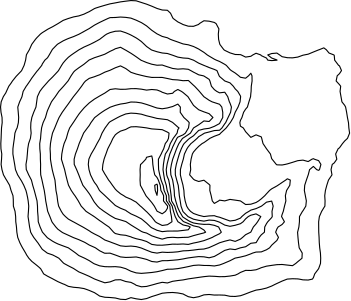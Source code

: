 <?xml version="1.0"?>
<!DOCTYPE ipe SYSTEM "ipe.dtd">
<ipe version="70218" creator="Ipe 7.2.20">
<info created="D:20210422165313" modified="D:20210616105414"/>
<ipestyle name="bettinacolors">
<color name="Bettina blue" value="0 0.4 0.796"/>
<color name="Bettina green" value="0.282 0.557 0"/>
<color name="Bettina yellow" value="1 0.604 0"/>
<color name="Bettina red" value="0.836 0 0.289"/>
</ipestyle>
<ipestyle name="tuecolors">
<color name="TUe red" value="0.967 0.192 0.192"/>
<color name="TUe cyan" value="0 0.635 0.871"/>
<color name="TUe blue" value="0 0.4 0.8"/>
<color name="TUe green" value="0.518 0.824 0"/>
<color name="TUe orange" value="1 0.604 0"/>
<color name="TUe darkred" value="0.839 0 0.29"/>
<color name="TUe darkpink" value="0.839 0 0.482"/>
<color name="TUe purple" value="0.678 0.125 0.678"/>
<color name="TUe darkblue" value="0.063 0.063 0.451"/>
<color name="TUe yellow" value="1 0.867 0"/>
<color name="TUe lime" value="0.808 0.875 0"/>
<color name="TUe aqua" value="0 0.675 0.51"/>
<color name="TUe marine" value="0 0.573 0.71"/>
</ipestyle>
<ipestyle name="extendedcolors">
<color name="CB light blue" value="0.651 0.807 0.89"/>
<color name="CB dark blue" value="0.121 0.47 0.705"/>
<color name="CB light green" value="0.698 0.874 0.541"/>
<color name="CB dark green" value="0.2 0.627 0.172"/>
<color name="CB light red" value="0.984 0.603 0.6"/>
<color name="CB dark red" value="0.89 0.102 0.109"/>
<color name="CB light orange" value="0.992 0.749 0.435"/>
<color name="CB dark orange" value="1 0.498 0"/>
<color name="CB light purple" value="0.792 0.698 0.839"/>
<color name="CB dark purple" value="0.415 0.239 0.603"/>
<color name="CB yellow" value="1 1 0.6"/>
<color name="CB brown" value="0.694 0.349 0.157"/>
<color name="CART 1" value="0.145 0.737 0.612"/>
<color name="CART 2" value="0.533 0.78 0.396"/>
<color name="CART 3" value="0.561 0.737 0.757"/>
<color name="CART 4" value="0.604 0.839 0.741"/>
<color name="CART 5" value="0.706 0.592 0.506"/>
<color name="CART 6" value="0.733 0.718 0.349"/>
<color name="CART 7" value="0.831 0.878 0.353"/>
<color name="CART 8" value="0.835 0.725 0.541"/>
<color name="CART 9" value="0.867 0.529 0.475"/>
<color name="CART 10" value="0.996 0.965 0.608"/>
<color name="CART 11" value="0.996 0.859 0.706"/>
<color name="CART 12" value="0.98 0.714 0.58"/>
<color name="CART 13" value="1 0.8 0.302"/>
<color name="Gray 0.0" value="0"/>
<color name="Gray 0.1" value="0.1"/>
<color name="Gray 0.2" value="0.2"/>
<color name="Gray 0.3" value="0.3"/>
<color name="Gray 0.4" value="0.4"/>
<color name="Gray 0.5" value="0.5"/>
<color name="Gray 0.6" value="0.6"/>
<color name="Gray 0.7" value="0.7"/>
<color name="Gray 0.8" value="0.8"/>
<color name="Gray 0.9" value="0.9"/>
<color name="Gray 1.0" value="1"/>
<dashstyle name="W dashed normal" value="[1 1.7] 0"/>
<dashstyle name="W dashed heavier" value="[2 3] 0"/>
<dashstyle name="W dashed fat" value="[3 5.1] 0"/>
<dashstyle name="W dashed ultrafat" value="[5 8.5] 0"/>
<dashstyle name="W dot normal" value="[0.01 0.8] 0"/>
<dashstyle name="W dot heavier" value="[0.01 1.6] 0"/>
<dashstyle name="W dot fat" value="[0.01 2.4] 0"/>
<dashstyle name="W dot ultrafat" value="[0.01 4] 0"/>
</ipestyle>
<ipestyle name="grids">
<gridsize name="1 pt" value="1"/>
<gridsize name="2 pts" value="2"/>
<gridsize name="4 pts" value="4"/>
<gridsize name="8 pts (~3 mm)" value="8"/>
<gridsize name="16 pts (~6 mm)" value="16"/>
<gridsize name="32 pts (~12 mm)" value="32"/>
<gridsize name="10 pts (~3.5 mm)" value="10"/>
<gridsize name="20 pts (~7 mm)" value="20"/>
<gridsize name="14 pts (~5 mm)" value="14"/>
<gridsize name="28 pts (~10 mm)" value="28"/>
<gridsize name="56 pts (~20 mm)" value="56"/>
<anglesize name="90 deg" value="90"/>
<anglesize name="60 deg" value="60"/>
<anglesize name="45 deg" value="45"/>
<anglesize name="30 deg" value="30"/>
<anglesize name="22.5 deg" value="22.5"/>
<anglesize name="10 deg" value="10"/>
<anglesize name="5 deg" value="5"/>
</ipestyle>
<ipestyle name="sizes">
<pen name="heavier" value="0.8"/>
<pen name="fat" value="1.2"/>
<pen name="ultrafat" value="2"/>
<pen name="1" value="1"/>
<pen name="2" value="2"/>
<pen name="3" value="3"/>
<pen name="4" value="4"/>
<pen name="5" value="5"/>
<pen name="6" value="6"/>
<pen name="7" value="7"/>
<pen name="8" value="8"/>
<pen name="9" value="9"/>
<pen name="10" value="10"/>
<symbolsize name="large" value="5"/>
<symbolsize name="1" value="1"/>
<symbolsize name="2" value="2"/>
<symbolsize name="3" value="3"/>
<symbolsize name="4" value="4"/>
<symbolsize name="5" value="5"/>
<symbolsize name="6" value="6"/>
<symbolsize name="7" value="7"/>
<symbolsize name="8" value="8"/>
<symbolsize name="9" value="9"/>
<symbolsize name="10" value="10"/>
<symbolsize name="small" value="2"/>
<symbolsize name="tiny" value="1.1"/>
<arrowsize name="large" value="10"/>
<arrowsize name="small" value="5"/>
<arrowsize name="tiny" value="3"/>
</ipestyle>
<ipestyle name="text">
<textsize name="large" value="\large"/>
<textsize name="small" value="\small"/>
<textsize name="tiny" value="\tiny"/>
<textsize name="Large" value="\Large"/>
<textsize name="LARGE" value="\LARGE"/>
<textsize name="huge" value="\huge"/>
<textsize name="Huge" value="\Huge"/>
<textsize name="footnote" value="\footnotesize"/>
<textstyle name="center" begin="\begin{center}" end="\end{center}"/>
<textstyle name="itemize" begin="\begin{itemize}" end="\end{itemize}"/>
<textstyle name="item" begin="\begin{itemize}\item{}" end="\end{itemize}"/>
</ipestyle>
<ipestyle name="transparency">
<opacity name="10%" value="0.1"/>
<opacity name="20%" value="0.2"/>
<opacity name="30%" value="0.3"/>
<opacity name="40%" value="0.4"/>
<opacity name="50%" value="0.5"/>
<opacity name="60%" value="0.6"/>
<opacity name="70%" value="0.7"/>
<opacity name="80%" value="0.8"/>
<opacity name="90%" value="0.9"/>
</ipestyle>
<ipestyle name="trimmed">
<symbol name="arrow/arc(spx)">
<path stroke="sym-stroke" fill="sym-stroke" pen="sym-pen">
0 0 m
-1 0.333 l
-1 -0.333 l
h
</path>
</symbol>
<symbol name="arrow/farc(spx)">
<path stroke="sym-stroke" fill="white" pen="sym-pen">
0 0 m
-1 0.333 l
-1 -0.333 l
h
</path>
</symbol>
<symbol name="arrow/ptarc(spx)">
<path stroke="sym-stroke" fill="sym-stroke" pen="sym-pen">
0 0 m
-1 0.333 l
-0.8 0 l
-1 -0.333 l
h
</path>
</symbol>
<symbol name="arrow/fptarc(spx)">
<path stroke="sym-stroke" fill="white" pen="sym-pen">
0 0 m
-1 0.333 l
-0.8 0 l
-1 -0.333 l
h
</path>
</symbol>
<symbol name="mark/circle(sx)" transformations="translations">
<path fill="sym-stroke">
0.6 0 0 0.6 0 0 e
0.4 0 0 0.4 0 0 e
</path>
</symbol>
<symbol name="mark/disk(sx)" transformations="translations">
<path fill="sym-stroke">
0.6 0 0 0.6 0 0 e
</path>
</symbol>
<symbol name="mark/fdisk(sfx)" transformations="translations">
<group>
<path fill="sym-fill">
0.5 0 0 0.5 0 0 e
</path>
<path fill="sym-stroke" fillrule="eofill">
0.6 0 0 0.6 0 0 e
0.4 0 0 0.4 0 0 e
</path>
</group>
</symbol>
<symbol name="mark/box(sx)" transformations="translations">
<path fill="sym-stroke" fillrule="eofill">
-0.6 -0.6 m
0.6 -0.6 l
0.6 0.6 l
-0.6 0.6 l
h
-0.4 -0.4 m
0.4 -0.4 l
0.4 0.4 l
-0.4 0.4 l
h
</path>
</symbol>
<symbol name="mark/square(sx)" transformations="translations">
<path fill="sym-stroke">
-0.6 -0.6 m
0.6 -0.6 l
0.6 0.6 l
-0.6 0.6 l
h
</path>
</symbol>
<symbol name="mark/fsquare(sfx)" transformations="translations">
<group>
<path fill="sym-fill">
-0.5 -0.5 m
0.5 -0.5 l
0.5 0.5 l
-0.5 0.5 l
h
</path>
<path fill="sym-stroke" fillrule="eofill">
-0.6 -0.6 m
0.6 -0.6 l
0.6 0.6 l
-0.6 0.6 l
h
-0.4 -0.4 m
0.4 -0.4 l
0.4 0.4 l
-0.4 0.4 l
h
</path>
</group>
</symbol>
<symbol name="mark/cross(sx)" transformations="translations">
<group>
<path fill="sym-stroke">
-0.43 -0.57 m
0.57 0.43 l
0.43 0.57 l
-0.57 -0.43 l
h
</path>
<path fill="sym-stroke">
-0.43 0.57 m
0.57 -0.43 l
0.43 -0.57 l
-0.57 0.43 l
h
</path>
</group>
</symbol>
<symbol name="arrow/fnormal(spx)">
<path stroke="sym-stroke" fill="white" pen="sym-pen">
0 0 m
-1 0.333 l
-1 -0.333 l
h
</path>
</symbol>
<symbol name="arrow/pointed(spx)">
<path stroke="sym-stroke" fill="sym-stroke" pen="sym-pen">
0 0 m
-1 0.333 l
-0.8 0 l
-1 -0.333 l
h
</path>
</symbol>
<symbol name="arrow/fpointed(spx)">
<path stroke="sym-stroke" fill="white" pen="sym-pen">
0 0 m
-1 0.333 l
-0.8 0 l
-1 -0.333 l
h
</path>
</symbol>
<symbol name="arrow/linear(spx)">
<path stroke="sym-stroke" pen="sym-pen">
-1 0.333 m
0 0 l
-1 -0.333 l
</path>
</symbol>
<symbol name="arrow/fdouble(spx)">
<path stroke="sym-stroke" fill="white" pen="sym-pen">
0 0 m
-1 0.333 l
-1 -0.333 l
h
-1 0 m
-2 0.333 l
-2 -0.333 l
h
</path>
</symbol>
<symbol name="arrow/double(spx)">
<path stroke="sym-stroke" fill="sym-stroke" pen="sym-pen">
0 0 m
-1 0.333 l
-1 -0.333 l
h
-1 0 m
-2 0.333 l
-2 -0.333 l
h
</path>
</symbol>
<tiling name="falling" angle="-60" step="4" width="1"/>
<tiling name="rising" angle="30" step="4" width="1"/>
</ipestyle>
<page>
<layer name="alpha"/>
<view layers="alpha" active="alpha"/>
<path layer="alpha" stroke="black" cap="1" join="1">
249.826 423.908 m
249.888 423.298 l
250.527 421.551 l
250.736 423.298 l
250.671 425.174 l
250.527 425.582 l
249.699 425.174 l
249.797 424.203 l
h
</path>
<path stroke="black" cap="1" join="1">
245.406 423.577 m
245.555 423.298 l
246.552 421.42 l
246.772 421.133 l
248.147 419.544 l
248.65 418.945 l
249.564 417.667 l
250.527 415.882 l
250.64 415.791 l
252.403 414.907 l
253.605 415.791 l
254.28 416.888 l
254.339 417.667 l
254.28 417.76 l
252.861 419.544 l
252.913 421.42 l
252.403 422.493 l
251.94 423.298 l
251.691 425.174 l
251.01 427.051 l
250.527 427.992 l
249.711 428.928 l
249.3 430.805 l
249.025 432.682 l
248.902 434.558 l
248.65 435.729 l
246.772 435.258 l
246.489 434.558 l
244.896 432.874 l
244.6 432.682 l
244.43 430.805 l
244.487 428.928 l
244.421 427.051 l
244.546 425.174 l
245.255 423.863 l
h
</path>
<path stroke="black" cap="1" join="1">
236.431 422.907 m
237.389 422.115 l
238.567 421.42 l
239.265 420.941 l
241.142 420.152 l
242.212 419.544 l
243.019 419.11 l
244.555 417.667 l
244.896 417.409 l
246.62 415.791 l
246.772 415.679 l
248.472 413.913 l
248.65 413.702 l
249.928 412.037 l
250.527 411.626 l
252.403 410.7 l
254.28 410.975 l
255.917 412.037 l
255.721 413.913 l
255.339 415.791 l
255.17 417.667 l
254.28 419.074 l
253.906 419.544 l
253.907 421.42 l
253.08 423.298 l
252.741 425.174 l
252.403 425.971 l
251.999 427.051 l
251.507 428.928 l
251.111 430.805 l
251.046 432.682 l
251.036 434.558 l
252.032 436.435 l
252.403 437.264 l
252.931 438.312 l
253.51 440.189 l
254.28 441.199 l
254.655 442.065 l
254.865 443.942 l
254.28 444.308 l
252.403 445.19 l
250.527 445.336 l
248.65 445.466 l
246.825 445.819 l
246.772 445.832 l
244.896 446.075 l
243.019 446.265 l
241.142 446.202 l
240.264 445.819 l
239.265 445.27 l
237.389 444.668 l
236.252 443.942 l
235.512 443.334 l
234.653 442.065 l
233.796 440.189 l
233.635 439.936 l
232.808 438.312 l
232.146 436.435 l
231.758 435.398 l
231.468 434.558 l
231.04 432.682 l
230.865 430.805 l
231.758 429.213 l
231.949 428.928 l
233.099 427.051 l
233.635 426.388 l
234.481 425.174 l
235.512 423.782 l
236.102 423.18 l
h
</path>
<path stroke="black" cap="1" join="1">
230.668 422.476 m
231.758 421.48 l
231.815 421.42 l
233.635 419.692 l
233.781 419.544 l
235.512 417.904 l
235.948 417.667 l
237.389 416.907 l
239.265 416.15 l
239.718 415.791 l
241.142 414.881 l
243.019 414.057 l
243.302 413.913 l
244.896 413.088 l
246.171 412.037 l
246.772 411.539 l
248.223 410.16 l
248.65 409.862 l
250.527 408.966 l
252.403 408.479 l
254.28 408.678 l
256.157 408.69 l
258.034 408.706 l
259.91 408.919 l
261.787 409.154 l
262.474 410.16 l
261.787 410.482 l
259.91 410.893 l
258.08 412.037 l
258.034 412.089 l
257.074 413.913 l
256.471 415.791 l
256.157 416.953 l
256.001 417.667 l
254.864 419.544 l
254.795 421.42 l
254.28 423.063 l
254.181 423.298 l
253.862 425.174 l
253.285 427.051 l
252.965 428.928 l
252.689 430.805 l
252.838 432.682 l
253.128 434.558 l
253.542 436.435 l
254.28 437.568 l
254.697 438.312 l
255.314 440.189 l
256.157 441.674 l
256.37 442.065 l
257.76 443.942 l
258.034 445.214 l
258.455 445.819 l
258.034 446.122 l
256.254 447.696 l
256.157 447.795 l
254.28 448.776 l
252.403 449.012 l
250.527 449.242 l
249.275 449.572 l
248.65 449.735 l
246.772 450.187 l
244.896 450.762 l
243.019 451.035 l
241.142 451.146 l
239.265 450.845 l
237.389 450.074 l
236.389 449.572 l
235.512 449.102 l
233.635 448.059 l
233.221 447.696 l
231.843 445.819 l
231.758 445.678 l
230.738 443.942 l
229.978 442.065 l
229.882 441.868 l
228.934 440.189 l
228.005 438.409 l
227.937 438.312 l
226.832 436.435 l
226.128 434.894 l
225.994 434.558 l
225.793 432.682 l
226.045 430.805 l
226.128 430.526 l
226.591 428.928 l
227.517 427.051 l
228.005 426.207 l
228.808 425.174 l
229.816 423.298 l
230.367 422.75 l
h
</path>
<path stroke="black" cap="1" join="1">
226.149 422.138 m
226.623 421.42 l
227.695 419.544 l
228.005 419.057 l
229.118 417.667 l
229.882 416.923 l
231.44 415.791 l
231.758 415.58 l
233.635 414.317 l
234.316 413.913 l
235.512 413.235 l
237.389 412.701 l
239.265 412.123 l
239.428 412.037 l
241.142 410.887 l
242.311 410.16 l
243.019 409.733 l
244.896 408.564 l
245.553 408.283 l
246.772 407.97 l
248.65 406.971 l
250.32 406.406 l
250.527 406.334 l
252.403 405.786 l
254.28 406.319 l
255.655 406.406 l
256.157 406.434 l
256.595 406.406 l
258.034 406.31 l
259.91 406.403 l
260.062 406.406 l
261.787 406.455 l
263.664 407.043 l
265.541 407.547 l
267.417 408.023 l
268.029 408.283 l
267.417 409.069 l
265.63 410.16 l
265.541 410.167 l
263.664 410.568 l
261.787 411.405 l
260.2 412.037 l
259.91 412.221 l
258.342 413.913 l
258.034 414.483 l
257.498 415.791 l
256.907 417.667 l
256.157 418.9 l
255.771 419.544 l
255.619 421.42 l
255.371 423.298 l
255.097 425.174 l
254.749 427.051 l
254.28 428.138 l
254.023 428.928 l
253.848 430.805 l
254.154 432.682 l
254.28 433.247 l
254.624 434.558 l
255.143 436.435 l
255.93 438.312 l
256.157 438.92 l
256.769 440.189 l
257.686 442.065 l
258.034 442.505 l
259.91 443.321 l
260.742 443.942 l
261.787 445.704 l
261.866 445.819 l
262.132 447.696 l
261.787 448.137 l
260.202 449.572 l
259.91 449.984 l
258.886 451.449 l
258.936 453.326 l
258.034 454.395 l
256.157 453.517 l
255.402 453.326 l
254.28 453.013 l
252.403 452.71 l
250.527 452.99 l
249.501 453.326 l
248.65 453.633 l
246.772 454.273 l
244.896 454.824 l
243.019 455.095 l
241.142 455.148 l
239.265 454.688 l
237.389 454.416 l
235.512 453.923 l
233.806 453.326 l
233.635 453.257 l
231.758 452.194 l
230.627 451.449 l
229.882 450.918 l
228.125 449.572 l
228.005 449.449 l
226.727 447.696 l
226.128 446.677 l
225.472 445.819 l
224.251 444.174 l
224.096 443.942 l
223.307 442.065 l
222.505 440.189 l
222.375 439.799 l
221.883 438.312 l
221.167 436.435 l
220.697 434.558 l
220.728 432.682 l
221.595 430.805 l
222.364 428.928 l
222.375 428.897 l
223.078 427.051 l
223.843 425.174 l
224.251 424.649 l
225.299 423.298 l
225.944 422.421 l
h
</path>
<path stroke="black" cap="1" join="1">
220.749 421.734 m
220.987 421.42 l
222.195 419.544 l
222.375 419.207 l
223.238 417.667 l
224.251 416.582 l
224.977 415.791 l
226.128 415.039 l
227.882 413.913 l
228.005 413.837 l
229.882 412.451 l
230.517 412.037 l
231.758 411.145 l
233.217 410.16 l
233.635 409.725 l
234.902 408.283 l
235.512 407.802 l
237.389 407.349 l
239.265 407.158 l
241.142 406.603 l
241.546 406.406 l
243.019 405.936 l
244.896 405.523 l
246.772 404.936 l
247.493 404.53 l
248.65 403.883 l
250.527 403.615 l
252.403 403.597 l
254.28 403.768 l
256.157 403.983 l
258.034 403.951 l
259.91 404.038 l
261.787 403.881 l
263.664 404.373 l
264.498 404.53 l
265.541 404.757 l
267.417 405.241 l
269.294 405.939 l
270.435 406.406 l
271.171 406.828 l
273.048 407.735 l
273.684 408.283 l
273.048 409.464 l
272.719 410.16 l
271.171 410.752 l
269.294 411.124 l
267.417 411.099 l
265.541 411.281 l
263.664 411.6 l
262.589 412.037 l
261.787 412.471 l
259.91 413.694 l
259.708 413.913 l
258.62 415.791 l
258.034 417.076 l
257.83 417.667 l
257.257 419.544 l
256.806 421.42 l
256.723 423.298 l
256.471 425.174 l
256.157 427.045 l
256.156 427.051 l
255.515 428.928 l
255.397 430.805 l
255.714 432.682 l
256.157 434.482 l
256.178 434.558 l
256.874 436.435 l
257.564 438.312 l
258.034 439.377 l
258.406 440.189 l
259.712 442.065 l
259.91 442.165 l
261.787 443.41 l
262.555 443.942 l
263.664 445.782 l
263.698 445.819 l
265.541 446.956 l
266.561 447.696 l
267.417 448.331 l
269.294 448.137 l
270.663 449.572 l
269.294 450.944 l
267.884 451.449 l
267.417 451.601 l
265.541 452.353 l
264.375 453.326 l
263.664 453.944 l
262.857 455.203 l
261.787 456.88 l
261.661 457.079 l
259.91 458.563 l
259.349 458.956 l
258.034 459.658 l
256.773 458.956 l
256.157 458.292 l
254.28 458.031 l
252.403 458.66 l
251.883 458.956 l
250.527 459.485 l
248.65 459.652 l
246.772 459.432 l
244.896 459.773 l
243.019 459.962 l
241.142 459.947 l
239.265 459.74 l
237.389 459.719 l
235.512 459.913 l
233.635 459.654 l
232.603 458.956 l
231.758 458.372 l
229.882 457.317 l
229.487 457.079 l
228.005 456.196 l
226.65 455.203 l
226.128 454.813 l
224.57 453.326 l
224.251 453.001 l
222.933 451.449 l
222.375 450.734 l
221.593 449.572 l
220.498 447.898 l
220.356 447.696 l
219.088 445.819 l
218.621 444.626 l
218.398 443.942 l
217.888 442.065 l
217.085 440.189 l
216.744 438.906 l
216.606 438.312 l
216.258 436.435 l
216.117 434.558 l
216.696 432.682 l
216.744 432.529 l
217.272 430.805 l
217.689 428.928 l
218.155 427.051 l
218.621 425.352 l
218.678 425.174 l
219.669 423.298 l
220.536 422.016 l
h
</path>
<path stroke="black" cap="1" join="1">
214.549 421.272 m
214.755 419.544 l
214.868 418.872 l
215.114 417.667 l
216.071 415.791 l
216.744 414.739 l
217.563 413.913 l
218.621 412.993 l
220.356 412.037 l
220.498 411.978 l
222.375 410.939 l
223.813 410.16 l
224.251 409.909 l
226.128 408.781 l
226.844 408.283 l
228.005 407.646 l
229.882 406.71 l
230.32 406.406 l
231.758 405.465 l
233.635 404.797 l
234.309 404.53 l
235.512 404.089 l
237.389 403.365 l
239.265 403.175 l
241.142 403.286 l
243.019 403.094 l
244.629 402.653 l
244.896 402.573 l
246.772 401.796 l
248.65 401.059 l
250.402 400.776 l
250.527 400.753 l
250.648 400.776 l
252.403 401.089 l
254.28 400.991 l
256.157 401.064 l
258.034 401.221 l
259.91 401.563 l
261.787 401.644 l
263.664 401.844 l
265.541 402.097 l
267.417 402.221 l
269.024 402.653 l
269.294 402.747 l
271.171 403.582 l
273.048 404.467 l
273.251 404.53 l
274.924 405.032 l
276.801 405.501 l
278.678 404.973 l
280.555 405.773 l
281.341 406.406 l
282.431 407.384 l
284.255 408.283 l
284.308 408.326 l
285.215 410.16 l
286.185 411.263 l
286.747 412.037 l
287.898 413.913 l
286.185 414.872 l
284.308 414.393 l
283.389 413.913 l
282.431 413.088 l
281.533 412.037 l
280.555 411.332 l
278.678 410.773 l
276.801 410.394 l
274.924 410.836 l
273.048 411.872 l
272.621 412.037 l
271.171 412.518 l
269.294 412.643 l
267.417 412.263 l
265.541 412.552 l
263.664 412.958 l
261.787 413.845 l
261.681 413.913 l
259.91 415.677 l
259.843 415.791 l
259.176 417.667 l
258.879 419.544 l
258.566 421.42 l
258.384 423.298 l
258.17 425.174 l
258.034 425.598 l
257.63 427.051 l
257.131 428.928 l
257.11 430.805 l
257.471 432.682 l
257.995 434.558 l
258.034 434.681 l
258.556 436.435 l
259.278 438.312 l
259.91 439.612 l
260.281 440.189 l
261.787 441.669 l
262.272 442.065 l
263.664 442.988 l
264.583 443.942 l
265.541 444.931 l
267.417 445.44 l
269.294 445.677 l
269.697 445.819 l
271.171 446.389 l
273.048 447.39 l
273.187 447.696 l
274.194 449.572 l
274.198 451.449 l
273.855 453.326 l
273.048 454.334 l
271.171 454.947 l
270.376 455.203 l
269.294 455.767 l
267.417 457.048 l
267.383 457.079 l
265.791 458.956 l
265.541 459.257 l
264.057 460.833 l
263.664 461.176 l
262.029 462.71 l
261.787 462.891 l
259.91 462.822 l
258.034 463.095 l
256.157 463.207 l
254.28 463.613 l
252.403 463.993 l
250.527 464.01 l
248.65 463.999 l
246.772 464.309 l
245.565 464.586 l
244.896 464.747 l
243.019 465.219 l
241.142 465.839 l
240.287 466.464 l
239.265 467.206 l
237.389 468.152 l
235.512 467.469 l
233.635 466.58 l
233.328 466.464 l
231.758 465.902 l
229.882 464.951 l
228.866 464.586 l
228.005 464.25 l
226.128 463.657 l
224.796 462.71 l
224.251 462.103 l
223.38 460.833 l
222.375 459.501 l
221.967 458.956 l
220.498 457.14 l
220.452 457.079 l
219.111 455.203 l
218.621 454.494 l
217.758 453.326 l
216.744 451.907 l
216.413 451.449 l
215.279 449.572 l
214.868 448.639 l
214.469 447.696 l
213.714 445.819 l
212.991 444.149 l
212.905 443.942 l
212.498 442.065 l
212.171 440.189 l
212.032 438.312 l
212.148 436.435 l
212.169 434.558 l
212.47 432.682 l
212.811 430.805 l
212.991 430.055 l
213.279 428.928 l
213.795 427.051 l
213.982 425.174 l
214.157 423.298 l
214.503 421.565 l
h
</path>
<path stroke="black" cap="1" join="1">
210.294 420.953 m
210.468 419.544 l
210.827 417.667 l
211.114 416.095 l
211.184 415.791 l
211.965 413.913 l
212.697 412.037 l
212.991 411.6 l
214.1 410.16 l
214.868 409.328 l
216.314 408.283 l
216.744 408.035 l
218.621 407.177 l
220.284 406.406 l
220.498 406.313 l
222.375 405.593 l
224.251 404.749 l
224.686 404.53 l
226.128 403.663 l
228.005 402.824 l
228.363 402.653 l
229.882 401.593 l
231.531 400.776 l
231.758 400.702 l
233.635 400.732 l
235.512 400.075 l
237.389 399.381 l
239.265 399.194 l
241.142 399.251 l
243.019 399.362 l
244.896 398.958 l
245.145 398.899 l
246.772 398.487 l
248.65 397.728 l
250.527 397.529 l
252.403 398.023 l
254.28 398.036 l
256.157 398.18 l
258.034 398.348 l
259.91 398.65 l
261.142 398.899 l
261.787 399.02 l
263.664 399.275 l
265.541 399.499 l
267.417 399.414 l
269.294 399.065 l
271.171 399.549 l
273.048 400.618 l
273.279 400.776 l
274.924 401.734 l
276.801 402.246 l
278.678 402.017 l
280.555 402.651 l
280.565 402.653 l
282.431 403.042 l
284.308 404.287 l
286.185 404.518 l
286.218 404.53 l
287.33 406.406 l
288.062 407.328 l
289.201 408.283 l
289.307 410.16 l
289.938 411.358 l
290.4 412.037 l
291.815 413.547 l
292.014 413.913 l
291.929 415.791 l
292.345 417.667 l
291.815 419.478 l
289.938 419.092 l
288.146 417.667 l
288.062 417.634 l
286.185 416.775 l
284.308 416.228 l
283.633 415.791 l
282.431 415.091 l
281.066 413.913 l
280.555 413.343 l
278.678 412.57 l
276.801 412.312 l
274.924 412.99 l
273.048 413.67 l
272.013 413.913 l
271.171 414.224 l
269.294 414.142 l
267.454 413.913 l
267.417 413.911 l
267.397 413.913 l
265.541 414.366 l
263.664 415.025 l
262.581 415.791 l
261.787 416.692 l
261.215 417.667 l
260.66 419.544 l
260.323 421.42 l
260.209 423.298 l
259.91 424.946 l
259.883 425.174 l
259.381 427.051 l
258.938 428.928 l
258.953 430.805 l
259.429 432.682 l
259.91 434.304 l
259.991 434.558 l
260.405 436.435 l
261.31 438.312 l
261.787 439.05 l
262.754 440.189 l
263.664 440.922 l
264.962 442.065 l
265.541 442.678 l
267.417 443.812 l
267.647 443.942 l
269.294 444.356 l
271.171 444.868 l
273.048 444.987 l
273.918 445.819 l
274.924 447.324 l
275.233 447.696 l
276.111 449.572 l
276.801 450.992 l
277.016 451.449 l
277.324 453.326 l
276.801 454.768 l
276.579 455.203 l
275.993 457.079 l
274.924 458.669 l
273.048 458.448 l
272.061 458.956 l
271.171 459.612 l
270.12 460.833 l
269.575 462.71 l
269.294 463.306 l
267.417 464.505 l
267.18 464.586 l
265.541 464.935 l
263.664 465.905 l
262.673 466.464 l
261.787 466.927 l
259.91 467.107 l
258.034 466.98 l
256.157 467.229 l
254.28 467.828 l
252.748 468.34 l
252.403 468.466 l
250.527 468.386 l
248.65 468.746 l
246.772 469.36 l
244.896 470.135 l
244.74 470.217 l
243.019 471.443 l
242.061 472.093 l
241.142 472.697 l
239.265 473.815 l
238.967 473.971 l
237.389 474.854 l
235.512 474.316 l
234.899 473.971 l
233.635 473.391 l
231.758 472.367 l
231.006 472.093 l
229.882 471.708 l
228.005 471.093 l
226.128 470.286 l
226.027 470.217 l
224.251 468.754 l
223.66 468.34 l
222.375 467.465 l
221.03 466.464 l
220.498 465.921 l
219.602 464.586 l
218.621 462.912 l
218.487 462.71 l
216.894 460.833 l
216.744 460.671 l
215.172 458.956 l
214.868 458.499 l
213.905 457.079 l
212.991 455.869 l
212.526 455.203 l
211.659 453.326 l
211.114 452.089 l
210.897 451.449 l
210.379 449.572 l
209.516 447.696 l
209.237 446.773 l
208.977 445.819 l
208.756 443.942 l
208.613 442.065 l
208.304 440.189 l
208.345 438.312 l
208.528 436.435 l
208.541 434.558 l
208.625 432.682 l
208.597 430.805 l
208.667 428.928 l
209.121 427.051 l
209.237 426.519 l
209.523 425.174 l
209.943 423.298 l
210.257 421.249 l
h
</path>
<path stroke="black" cap="1" join="1">
207.031 420.71 m
207.338 419.544 l
207.361 419.255 l
207.503 417.667 l
207.541 415.791 l
207.707 413.913 l
207.781 412.037 l
208.443 410.16 l
209.237 408.38 l
209.293 408.283 l
210.948 406.406 l
211.114 406.252 l
212.991 405.006 l
213.861 404.53 l
214.868 404.047 l
216.744 403.333 l
218.606 402.653 l
218.621 402.644 l
220.498 401.319 l
221.249 400.776 l
222.375 399.875 l
224.251 399.019 l
224.514 398.899 l
226.128 398.045 l
227.709 397.023 l
228.005 396.877 l
229.882 396.168 l
231.758 395.872 l
233.635 395.824 l
235.512 395.881 l
237.389 395.697 l
239.265 395.158 l
239.288 395.146 l
241.142 394.229 l
243.019 393.635 l
244.896 393.457 l
246.772 393.606 l
248.65 393.778 l
250.527 394.045 l
252.403 394.466 l
254.28 394.946 l
256.157 394.979 l
257.771 395.146 l
258.034 395.171 l
259.91 395.507 l
261.787 395.894 l
263.664 396.318 l
265.541 396.45 l
267.417 396.308 l
269.294 396.294 l
271.171 396.125 l
273.048 396.478 l
274.518 397.023 l
274.924 397.205 l
276.801 398.007 l
278.515 398.899 l
278.678 398.959 l
280.555 399.325 l
282.431 399.787 l
284.308 400.481 l
284.986 400.776 l
286.185 401.127 l
288.062 401.187 l
289.938 401.951 l
291.059 402.653 l
291.815 403.605 l
292.822 404.53 l
293.692 405.311 l
294.256 406.406 l
293.692 407.438 l
293.241 408.283 l
293.692 409.451 l
294.123 410.16 l
295.569 411.061 l
296.405 412.037 l
295.569 413.551 l
295.361 413.913 l
295.569 414.662 l
295.993 415.791 l
296.429 417.667 l
296.918 419.544 l
296.74 421.42 l
297.18 423.298 l
297.445 423.724 l
298.335 425.174 l
298.517 427.051 l
297.445 427.504 l
296.869 427.051 l
295.569 426.19 l
294.072 425.174 l
293.692 424.927 l
291.815 423.894 l
291.042 423.298 l
289.938 422.106 l
289.325 421.42 l
288.062 420.281 l
287.115 419.544 l
286.185 418.972 l
284.308 418.353 l
282.431 418.246 l
280.556 419.544 l
280.555 419.545 l
278.678 419.824 l
276.801 420.087 l
274.924 419.548 l
273.048 419.821 l
272.732 419.544 l
271.171 418.638 l
270.428 419.544 l
270.031 421.42 l
269.54 423.298 l
269.59 425.174 l
269.294 425.485 l
267.417 426.994 l
265.541 426.537 l
264.109 427.051 l
263.664 427.351 l
262.282 428.928 l
262.659 430.805 l
262.529 432.682 l
262.789 434.558 l
263.26 436.435 l
263.664 437.145 l
264.67 438.312 l
265.541 439.189 l
266.764 440.189 l
267.417 440.536 l
269.294 441.872 l
269.544 442.065 l
271.171 442.823 l
273.048 443.507 l
273.434 443.942 l
274.924 445.316 l
275.442 445.819 l
276.801 447.599 l
276.9 447.696 l
278.01 449.572 l
278.675 451.449 l
278.678 451.456 l
279.7 453.326 l
280.424 455.203 l
280.555 456.393 l
280.638 457.079 l
280.555 457.348 l
279.607 458.956 l
278.678 459.878 l
277.997 460.833 l
276.801 462.043 l
274.962 462.71 l
274.924 462.725 l
273.048 464.337 l
272.89 464.586 l
272.112 466.464 l
271.171 466.878 l
269.294 467.56 l
267.417 468.331 l
267.395 468.34 l
265.541 469.136 l
263.664 470.212 l
263.649 470.217 l
261.787 470.867 l
259.91 470.993 l
258.034 471.309 l
256.157 471.991 l
255.847 472.093 l
254.28 472.613 l
252.403 472.796 l
250.527 473.246 l
248.65 473.845 l
248.422 473.971 l
246.772 475.141 l
246.03 475.848 l
244.896 476.918 l
243.787 477.724 l
243.019 478.23 l
241.142 479.259 l
240.413 479.601 l
239.265 480.087 l
237.389 480.707 l
235.512 480.621 l
233.635 480.132 l
232.42 479.601 l
231.758 479.161 l
229.896 477.724 l
229.882 477.716 l
228.005 476.684 l
226.322 475.848 l
226.128 475.757 l
224.251 474.933 l
222.479 473.971 l
222.375 473.906 l
220.498 472.642 l
219.712 472.093 l
218.621 471.253 l
217.598 470.217 l
216.744 469.21 l
216.182 468.34 l
215.068 466.464 l
214.868 466.214 l
213.343 464.586 l
212.991 464.205 l
211.465 462.71 l
211.114 462.298 l
209.817 460.833 l
209.237 460.159 l
208.345 458.956 l
207.474 457.079 l
207.361 456.321 l
207.208 455.203 l
206.95 453.326 l
206.145 451.449 l
205.484 449.628 l
205.469 449.572 l
205.12 447.696 l
205.056 445.819 l
205.219 443.942 l
204.961 442.065 l
204.305 440.189 l
203.996 438.312 l
203.851 436.435 l
203.683 434.558 l
203.606 434.17 l
203.358 432.682 l
203.468 430.805 l
203.606 430.562 l
204.329 428.928 l
205.312 427.051 l
205.484 426.407 l
205.788 425.174 l
206.35 423.298 l
206.955 421.001 l
h
</path>
<path stroke="black" cap="1" join="1">
203.987 420.482 m
204.149 419.544 l
204.35 417.667 l
204.243 415.791 l
204.101 413.913 l
204.382 412.037 l
204.658 410.16 l
205.049 408.283 l
205.484 407.492 l
206.15 406.406 l
207.361 404.818 l
207.597 404.53 l
208.851 402.653 l
209.237 402.104 l
211.008 400.776 l
211.114 400.722 l
212.991 400.087 l
214.868 399.101 l
215.212 398.899 l
216.744 397.281 l
217.051 397.023 l
218.621 396.174 l
220.498 395.214 l
220.591 395.146 l
222.375 393.991 l
224.119 393.269 l
224.251 393.214 l
226.128 392.394 l
228.005 391.445 l
228.142 391.392 l
229.882 390.728 l
231.758 390.064 l
233.635 390.394 l
235.512 391.11 l
237.389 391.178 l
239.265 390.528 l
241.142 390.214 l
242.535 389.516 l
243.019 389.173 l
244.896 388.624 l
246.772 388.756 l
248.65 389.254 l
249.609 389.516 l
250.527 389.784 l
252.403 390.239 l
254.28 390.003 l
256.157 390.606 l
258.034 390.877 l
259.91 391.102 l
261.405 391.392 l
261.787 391.47 l
263.664 391.738 l
265.541 392.013 l
267.417 392.278 l
269.294 392.469 l
271.171 392.396 l
273.048 392.262 l
274.924 392.289 l
276.801 392.49 l
278.678 392.804 l
279.705 393.269 l
280.555 393.793 l
282.431 394.538 l
284.308 394.501 l
286.185 394.756 l
287.232 395.146 l
288.062 395.501 l
289.938 396.051 l
291.815 396.337 l
293.692 396.595 l
295.569 396.657 l
297.445 396.443 l
299.322 396.231 l
300.472 397.023 l
301.2 397.656 l
302.721 398.899 l
302.804 400.776 l
301.711 402.653 l
301.462 404.53 l
301.277 406.406 l
301.2 407.396 l
301.131 408.283 l
301.2 408.496 l
301.6 410.16 l
301.805 412.037 l
301.823 413.913 l
302.9 415.791 l
303.076 415.986 l
304.1 417.667 l
304.292 419.544 l
303.933 421.42 l
303.573 423.298 l
303.705 425.174 l
304.31 427.051 l
304.953 428.889 l
304.974 428.928 l
305.451 430.805 l
306.83 431.966 l
308.017 430.805 l
308.707 430.544 l
309.021 430.805 l
309.536 432.682 l
308.707 434.048 l
307.19 434.558 l
306.83 434.749 l
306.302 434.558 l
304.953 433.713 l
303.076 434.227 l
301.2 434.031 l
299.322 433.429 l
297.445 432.866 l
296.644 432.682 l
295.569 432.474 l
293.692 432.532 l
293.472 432.682 l
291.965 434.558 l
291.815 434.733 l
291.359 436.435 l
289.949 438.312 l
289.938 438.323 l
288.694 440.189 l
288.224 442.065 l
288.062 442.595 l
286.185 443.327 l
284.308 442.42 l
282.913 443.942 l
282.431 444.462 l
281.59 445.819 l
280.555 446.457 l
280.356 447.696 l
280.555 448.511 l
281.104 449.572 l
281.701 451.449 l
282.431 452.586 l
283.072 453.326 l
283.619 455.203 l
284.213 457.079 l
284.308 458.223 l
284.399 458.956 l
284.469 460.833 l
284.756 462.71 l
284.723 464.586 l
284.308 465.505 l
283.497 464.586 l
282.431 463.72 l
280.555 464.052 l
279.959 464.586 l
278.678 465.586 l
277.267 466.464 l
276.801 466.839 l
275.476 468.34 l
274.924 468.71 l
273.048 469.747 l
271.877 470.217 l
271.171 470.562 l
269.294 471.675 l
268.618 472.093 l
267.417 473.026 l
265.903 473.971 l
265.541 474.212 l
263.664 475.134 l
261.787 475.745 l
261.147 475.848 l
259.91 476.059 l
258.034 476.742 l
256.157 477.396 l
255.298 477.724 l
254.28 478.27 l
252.403 478.759 l
250.7 479.601 l
250.527 479.682 l
248.65 480.97 l
248.038 481.478 l
246.772 482.549 l
245.519 483.355 l
244.896 483.737 l
243.019 484.614 l
241.433 485.231 l
241.142 485.348 l
239.265 485.618 l
237.389 485.734 l
235.512 485.577 l
233.635 485.527 l
232.894 485.231 l
231.758 484.704 l
229.882 483.807 l
229.018 483.355 l
228.005 482.814 l
226.128 481.592 l
225.921 481.478 l
224.251 480.549 l
222.527 479.601 l
222.375 479.522 l
220.498 478.698 l
218.621 478.011 l
217.949 477.724 l
216.744 477.165 l
214.868 476.053 l
214.595 475.848 l
212.991 474.219 l
212.806 473.971 l
211.734 472.093 l
211.114 471.074 l
210.151 470.217 l
209.237 468.845 l
209.044 468.34 l
207.541 466.464 l
207.361 466.291 l
206.071 464.586 l
205.484 463.8 l
204.775 462.71 l
203.606 461.026 l
203.445 460.833 l
202.336 458.956 l
201.915 457.079 l
201.73 456.632 l
201.063 455.203 l
200.408 453.326 l
200.576 451.449 l
200.725 449.572 l
200.618 447.696 l
200.171 445.819 l
199.853 445.221 l
199.379 443.942 l
199.174 442.065 l
198.895 440.189 l
198.658 438.312 l
198.648 436.435 l
198.96 434.558 l
199.284 432.682 l
199.58 430.805 l
199.853 430.148 l
200.358 428.928 l
201.533 427.051 l
201.73 426.753 l
202.563 425.174 l
203.349 423.298 l
203.606 422.332 l
203.937 420.776 l
h
</path>
<path stroke="black" cap="1" join="1">
198.788 420.094 m
198.824 417.667 l
199.421 415.791 l
199.638 413.913 l
199.686 412.037 l
199.853 410.829 l
199.933 410.16 l
200.074 408.283 l
200.393 406.406 l
201.134 404.53 l
201.73 403.353 l
202.112 402.653 l
203.226 400.776 l
203.606 400.054 l
204.399 398.899 l
205.484 397.747 l
206.402 397.023 l
207.361 396.258 l
208.63 395.146 l
209.237 394.122 l
209.722 393.269 l
211.114 392.444 l
212.991 391.483 l
213.138 391.392 l
214.868 390.471 l
216.744 389.648 l
217.159 389.516 l
218.621 388.785 l
220.498 388.448 l
222.375 388.292 l
224.251 387.986 l
225.269 387.639 l
226.128 387.319 l
228.005 386.52 l
229.182 385.762 l
229.882 385.286 l
231.758 384.86 l
233.635 384.769 l
235.512 384.596 l
237.389 384.131 l
239.265 384.037 l
241.142 384.719 l
243.019 384.303 l
244.896 384.044 l
246.772 384.39 l
248.65 385.106 l
250.527 385.688 l
250.754 385.762 l
252.403 386.309 l
254.28 386.503 l
256.157 386.577 l
258.034 386.406 l
259.91 386.048 l
260.42 385.762 l
261.787 385.069 l
263.664 384.689 l
265.541 385.053 l
267.417 385.719 l
268.036 385.762 l
269.294 385.857 l
270.141 385.762 l
271.171 385.65 l
273.048 385.674 l
274.924 385.604 l
276.801 385.2 l
278.678 385.151 l
280.555 385.402 l
281.622 385.762 l
282.431 386.066 l
284.308 386.797 l
286.185 387.432 l
287.582 387.639 l
288.062 387.719 l
289.938 388.169 l
291.815 388.894 l
293.055 389.516 l
293.692 389.815 l
295.569 390.683 l
297.389 391.392 l
297.445 391.403 l
299.322 391.526 l
301.2 391.465 l
301.732 391.392 l
303.076 391.124 l
304.953 391.058 l
306.469 391.392 l
306.83 391.924 l
307.304 393.269 l
308.707 395.135 l
308.711 395.146 l
309.386 397.023 l
309.459 398.899 l
309.361 400.776 l
309.1 402.653 l
308.946 404.53 l
308.877 406.406 l
308.753 408.283 l
308.73 410.16 l
308.718 412.037 l
308.984 413.913 l
309.806 415.791 l
310.583 417.071 l
310.969 417.667 l
311.031 419.544 l
310.91 421.42 l
311.158 423.298 l
311.659 425.174 l
312.262 427.051 l
312.46 427.339 l
313.522 428.928 l
313.182 430.805 l
313.612 432.682 l
314.337 433.228 l
315.258 434.558 l
314.844 436.435 l
315.732 438.312 l
316.214 438.66 l
317.31 440.189 l
318.09 441.116 l
319.107 442.065 l
319.858 443.942 l
319.594 445.819 l
319.462 447.696 l
319.087 449.572 l
318.789 451.449 l
318.426 453.326 l
318.09 453.962 l
317.099 455.203 l
316.765 457.079 l
316.433 458.956 l
316.651 460.833 l
316.214 461.406 l
315.017 462.71 l
315.398 464.586 l
316.214 465.354 l
316.949 466.464 l
316.214 468.161 l
315.898 468.34 l
314.481 470.217 l
314.337 471.885 l
314.219 472.093 l
312.46 472.775 l
311.475 473.971 l
310.583 474.643 l
308.906 473.971 l
308.707 473.91 l
306.83 473.149 l
304.953 472.369 l
303.555 472.093 l
303.076 471.997 l
301.2 471.322 l
299.322 471.044 l
297.445 471.098 l
295.569 471.461 l
294.674 472.093 l
293.692 472.761 l
291.815 472.595 l
290.399 472.093 l
291.815 470.973 l
293.692 470.301 l
293.739 470.217 l
293.692 470.204 l
291.815 470.054 l
290.401 470.217 l
289.938 470.976 l
288.062 471.846 l
287.883 472.093 l
286.185 472.701 l
285.024 472.093 l
284.308 471.607 l
282.431 471.32 l
280.852 472.093 l
280.555 472.205 l
278.678 472.259 l
276.801 472.838 l
274.924 473.742 l
274.598 473.971 l
273.179 475.848 l
273.048 476.282 l
272.7 477.724 l
272.598 479.601 l
272.805 481.478 l
271.809 483.355 l
271.171 483.793 l
269.294 484.242 l
267.417 484.394 l
265.747 483.355 l
265.541 483.086 l
263.664 482.397 l
261.787 482.441 l
259.91 483.036 l
259.307 483.355 l
258.034 483.978 l
256.339 485.231 l
256.157 485.522 l
255.401 487.108 l
254.28 488.17 l
252.403 488.268 l
250.527 488.829 l
250.184 488.985 l
248.65 489.642 l
246.772 490.376 l
245.257 490.862 l
244.896 490.983 l
243.019 491.581 l
241.142 491.671 l
239.265 491.446 l
237.389 491.195 l
235.68 490.862 l
235.512 490.829 l
233.635 490.489 l
231.758 489.97 l
229.882 489.411 l
228.534 488.985 l
228.005 488.776 l
226.128 487.679 l
224.908 487.108 l
224.251 486.779 l
222.375 486.143 l
220.498 485.786 l
218.66 485.231 l
218.621 485.222 l
216.744 484.533 l
214.868 483.362 l
214.855 483.355 l
212.991 482.275 l
211.443 481.478 l
211.114 481.294 l
209.237 480.119 l
208.559 479.601 l
207.361 478.389 l
206.777 477.724 l
205.484 475.969 l
205.413 475.848 l
204.572 473.971 l
203.606 472.313 l
203.509 472.093 l
203.221 470.217 l
202.686 468.34 l
201.795 466.464 l
201.73 466.372 l
200.02 464.586 l
199.853 464.418 l
198.486 462.71 l
197.977 461.92 l
197.178 460.833 l
196.316 458.956 l
196.099 458.454 l
195.206 457.079 l
194.43 455.203 l
194.223 453.508 l
194.207 453.326 l
194.223 453.138 l
194.368 451.449 l
194.746 449.572 l
194.792 447.696 l
194.552 445.819 l
194.473 443.942 l
194.402 442.065 l
194.3 440.189 l
194.352 438.312 l
194.65 436.435 l
194.559 434.558 l
194.406 432.682 l
194.713 430.805 l
195.257 428.928 l
196.099 427.445 l
196.355 427.051 l
197.455 425.174 l
197.977 423.326 l
197.987 423.298 l
198.681 421.42 l
198.764 420.389 l
h
</path>
</page>
</ipe>
